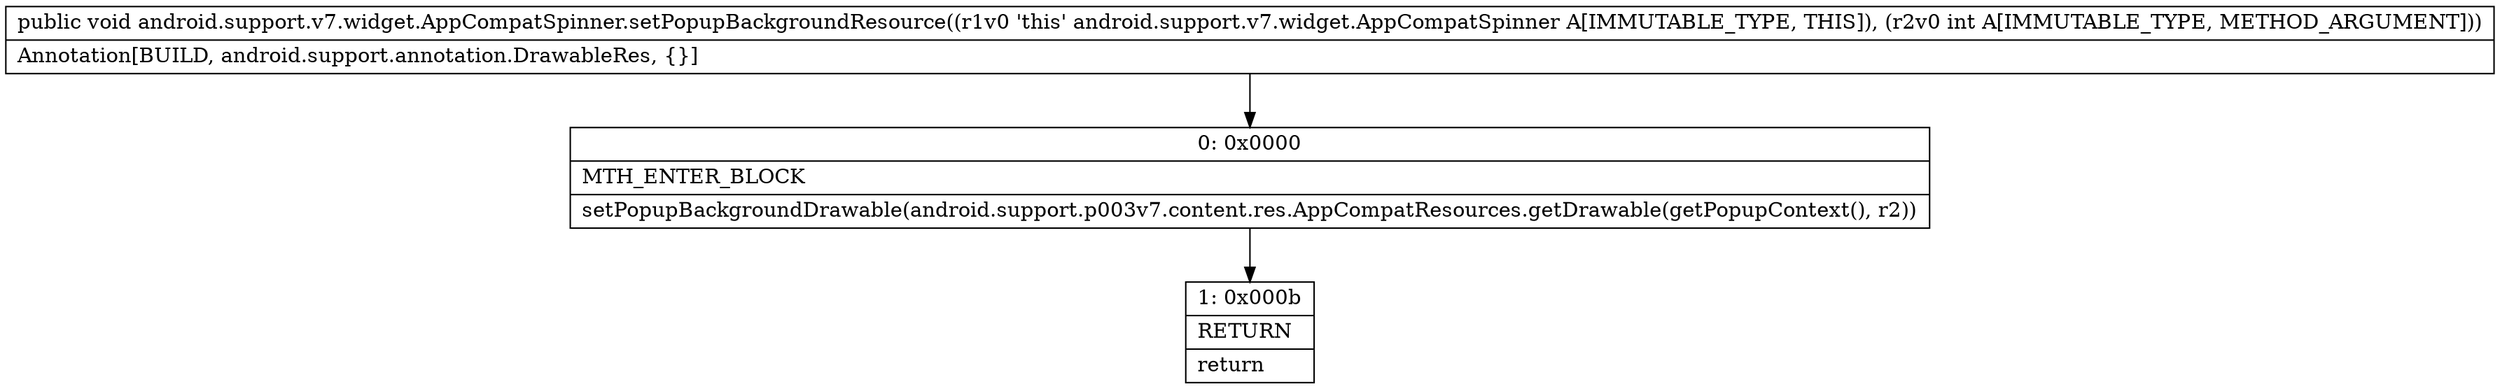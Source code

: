 digraph "CFG forandroid.support.v7.widget.AppCompatSpinner.setPopupBackgroundResource(I)V" {
Node_0 [shape=record,label="{0\:\ 0x0000|MTH_ENTER_BLOCK\l|setPopupBackgroundDrawable(android.support.p003v7.content.res.AppCompatResources.getDrawable(getPopupContext(), r2))\l}"];
Node_1 [shape=record,label="{1\:\ 0x000b|RETURN\l|return\l}"];
MethodNode[shape=record,label="{public void android.support.v7.widget.AppCompatSpinner.setPopupBackgroundResource((r1v0 'this' android.support.v7.widget.AppCompatSpinner A[IMMUTABLE_TYPE, THIS]), (r2v0 int A[IMMUTABLE_TYPE, METHOD_ARGUMENT]))  | Annotation[BUILD, android.support.annotation.DrawableRes, \{\}]\l}"];
MethodNode -> Node_0;
Node_0 -> Node_1;
}


